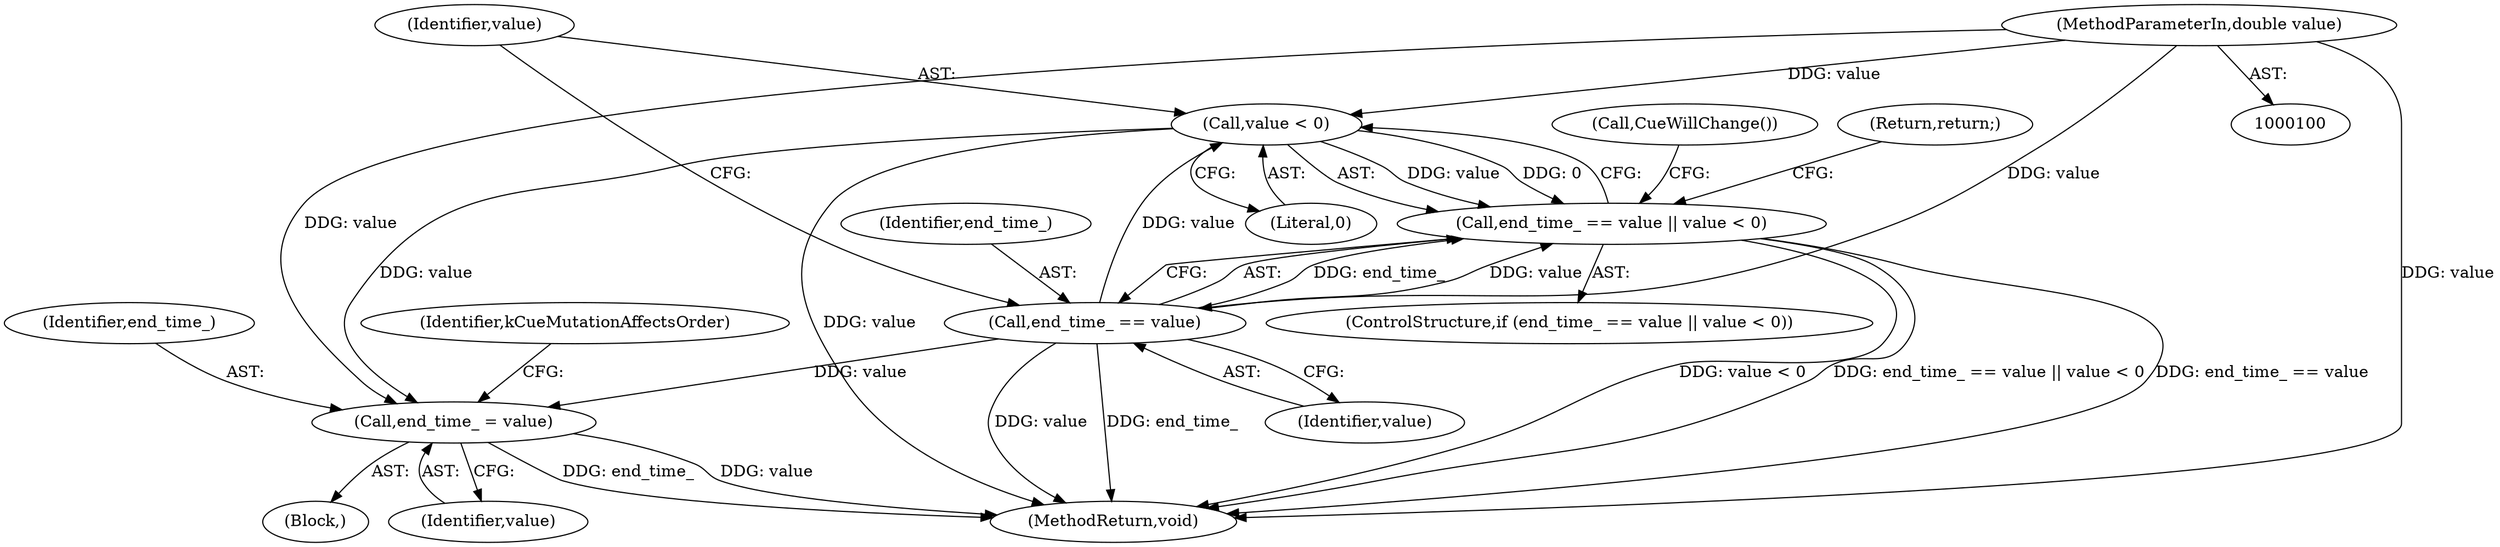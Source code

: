 digraph "1_Chrome_53f1c0f95e568d4b6b184904f98cfde2833c603c_1@del" {
"1000108" [label="(Call,value < 0)"];
"1000105" [label="(Call,end_time_ == value)"];
"1000101" [label="(MethodParameterIn,double value)"];
"1000104" [label="(Call,end_time_ == value || value < 0)"];
"1000113" [label="(Call,end_time_ = value)"];
"1000115" [label="(Identifier,value)"];
"1000102" [label="(Block,)"];
"1000105" [label="(Call,end_time_ == value)"];
"1000111" [label="(Return,return;)"];
"1000117" [label="(Identifier,kCueMutationAffectsOrder)"];
"1000107" [label="(Identifier,value)"];
"1000118" [label="(MethodReturn,void)"];
"1000106" [label="(Identifier,end_time_)"];
"1000114" [label="(Identifier,end_time_)"];
"1000103" [label="(ControlStructure,if (end_time_ == value || value < 0))"];
"1000108" [label="(Call,value < 0)"];
"1000104" [label="(Call,end_time_ == value || value < 0)"];
"1000113" [label="(Call,end_time_ = value)"];
"1000109" [label="(Identifier,value)"];
"1000110" [label="(Literal,0)"];
"1000112" [label="(Call,CueWillChange())"];
"1000101" [label="(MethodParameterIn,double value)"];
"1000108" -> "1000104"  [label="AST: "];
"1000108" -> "1000110"  [label="CFG: "];
"1000109" -> "1000108"  [label="AST: "];
"1000110" -> "1000108"  [label="AST: "];
"1000104" -> "1000108"  [label="CFG: "];
"1000108" -> "1000118"  [label="DDG: value"];
"1000108" -> "1000104"  [label="DDG: value"];
"1000108" -> "1000104"  [label="DDG: 0"];
"1000105" -> "1000108"  [label="DDG: value"];
"1000101" -> "1000108"  [label="DDG: value"];
"1000108" -> "1000113"  [label="DDG: value"];
"1000105" -> "1000104"  [label="AST: "];
"1000105" -> "1000107"  [label="CFG: "];
"1000106" -> "1000105"  [label="AST: "];
"1000107" -> "1000105"  [label="AST: "];
"1000109" -> "1000105"  [label="CFG: "];
"1000104" -> "1000105"  [label="CFG: "];
"1000105" -> "1000118"  [label="DDG: value"];
"1000105" -> "1000118"  [label="DDG: end_time_"];
"1000105" -> "1000104"  [label="DDG: end_time_"];
"1000105" -> "1000104"  [label="DDG: value"];
"1000101" -> "1000105"  [label="DDG: value"];
"1000105" -> "1000113"  [label="DDG: value"];
"1000101" -> "1000100"  [label="AST: "];
"1000101" -> "1000118"  [label="DDG: value"];
"1000101" -> "1000113"  [label="DDG: value"];
"1000104" -> "1000103"  [label="AST: "];
"1000111" -> "1000104"  [label="CFG: "];
"1000112" -> "1000104"  [label="CFG: "];
"1000104" -> "1000118"  [label="DDG: value < 0"];
"1000104" -> "1000118"  [label="DDG: end_time_ == value || value < 0"];
"1000104" -> "1000118"  [label="DDG: end_time_ == value"];
"1000113" -> "1000102"  [label="AST: "];
"1000113" -> "1000115"  [label="CFG: "];
"1000114" -> "1000113"  [label="AST: "];
"1000115" -> "1000113"  [label="AST: "];
"1000117" -> "1000113"  [label="CFG: "];
"1000113" -> "1000118"  [label="DDG: end_time_"];
"1000113" -> "1000118"  [label="DDG: value"];
}
